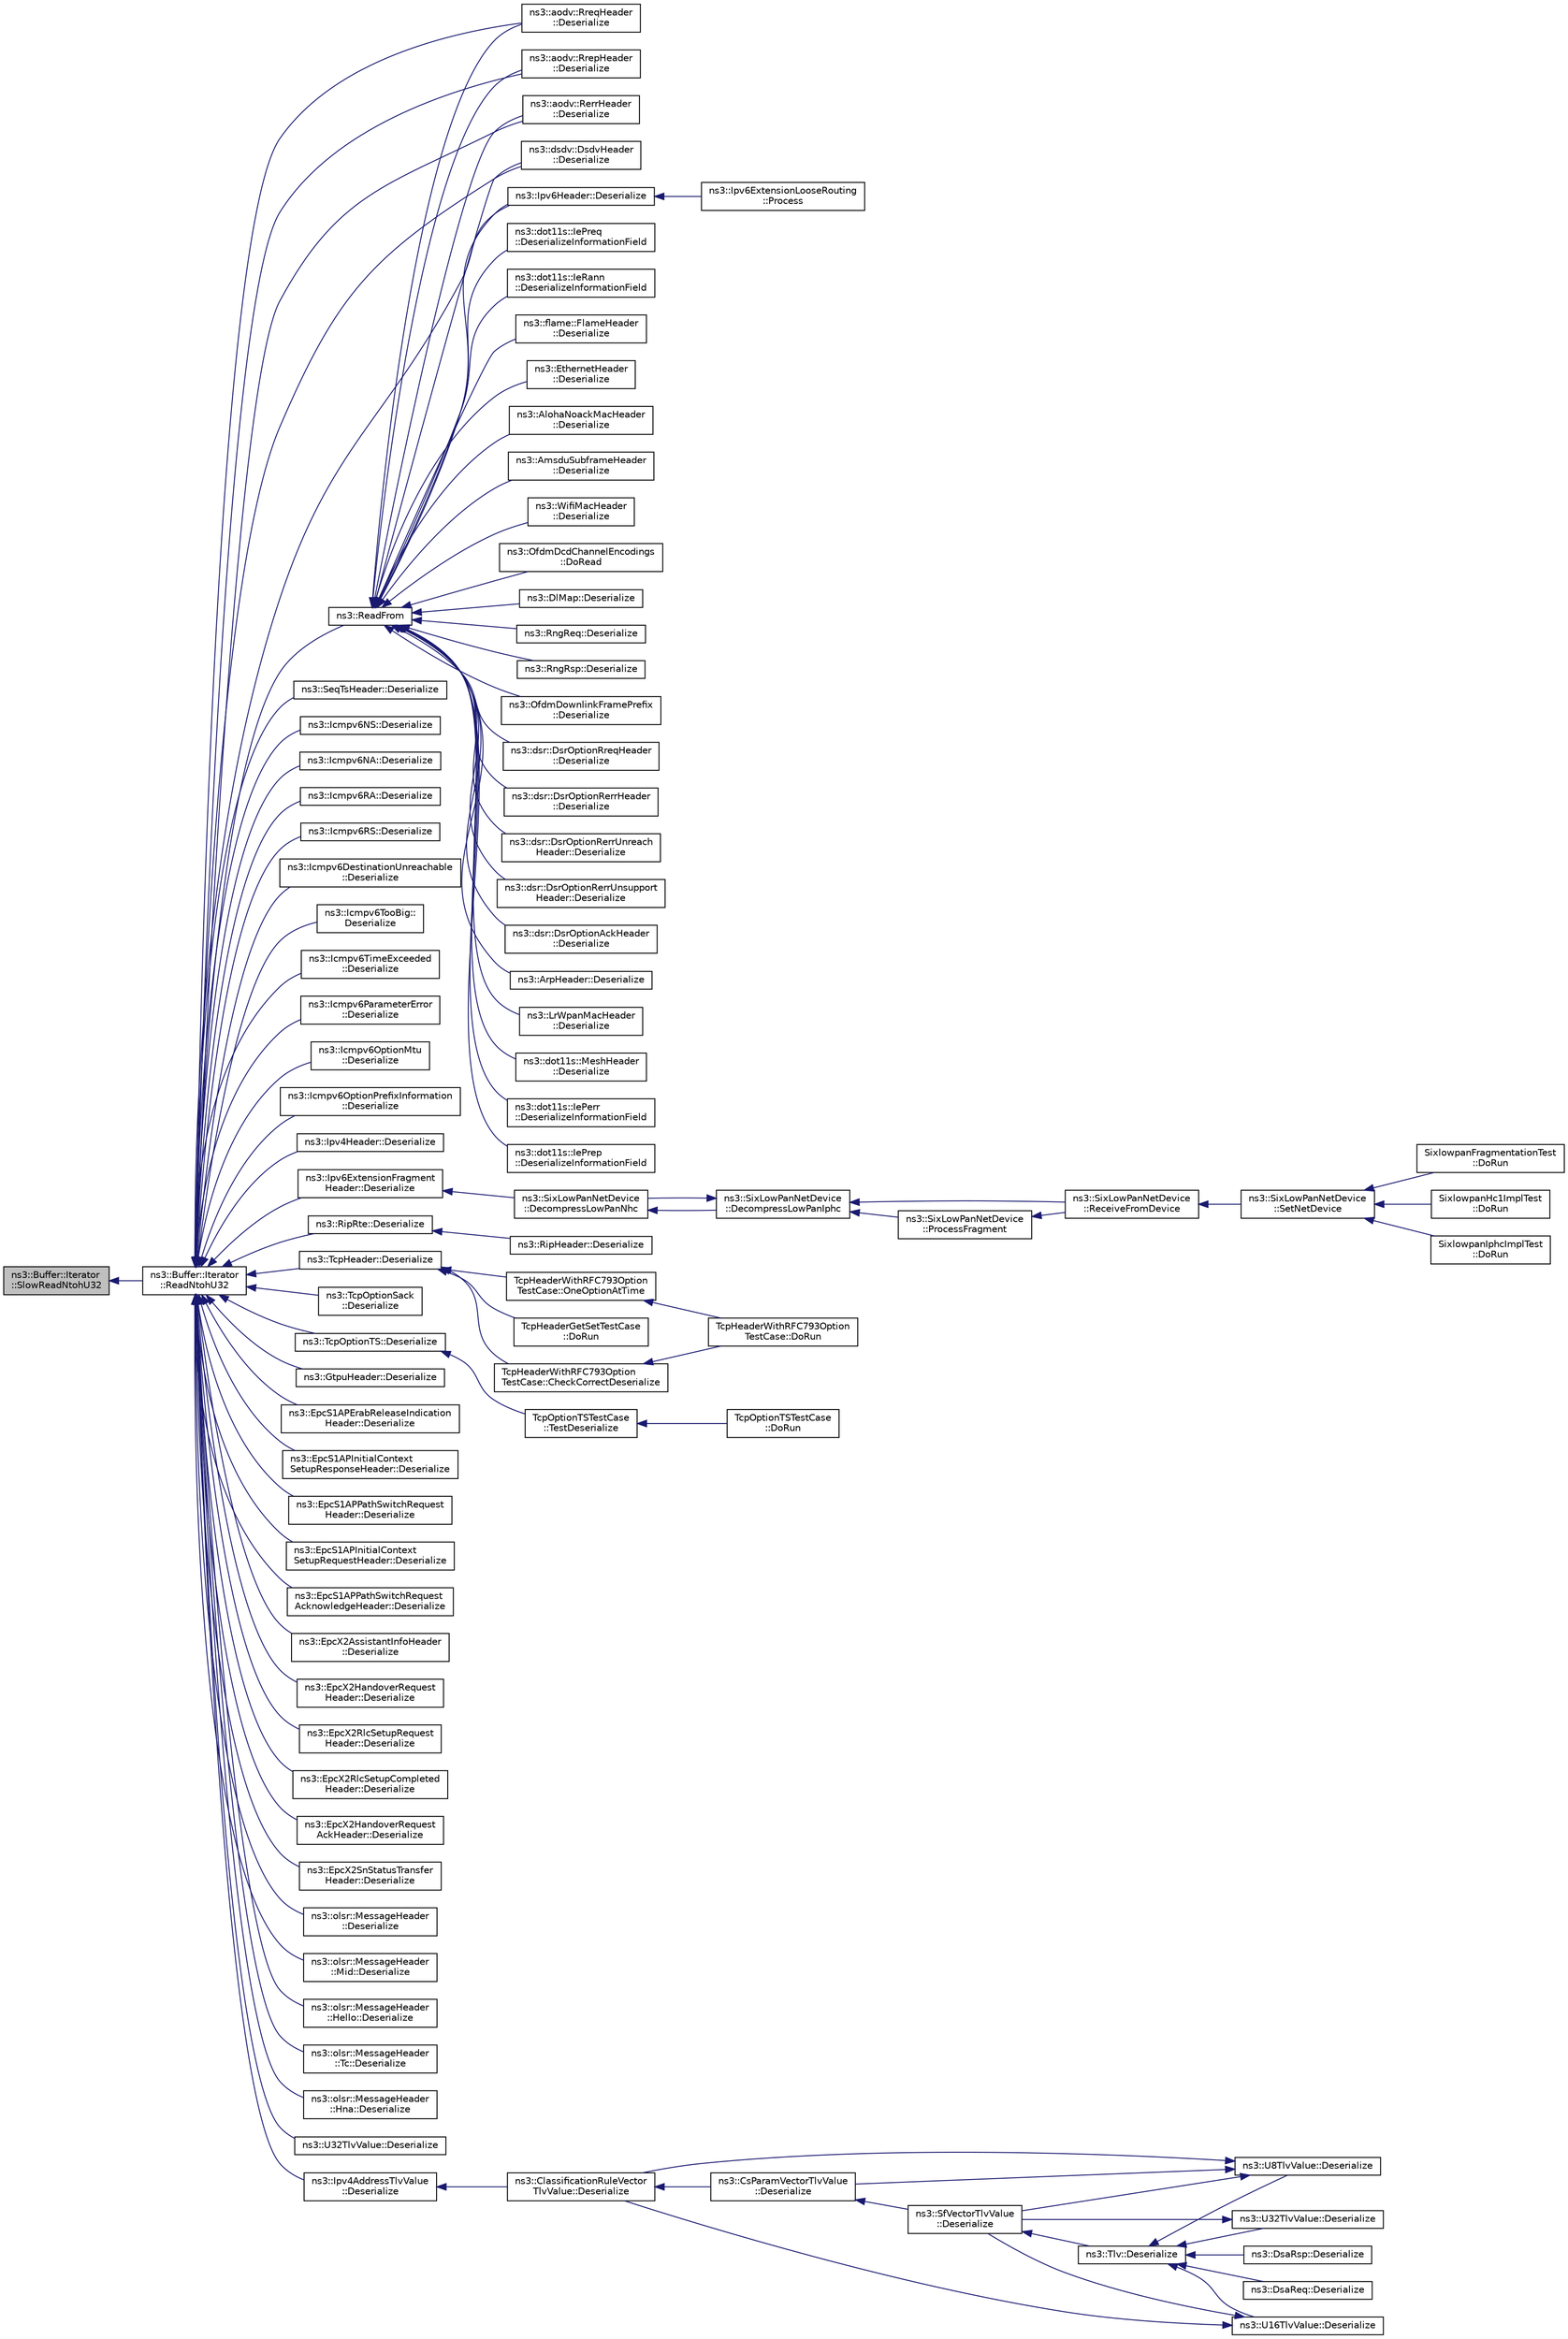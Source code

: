 digraph "ns3::Buffer::Iterator::SlowReadNtohU32"
{
  edge [fontname="Helvetica",fontsize="10",labelfontname="Helvetica",labelfontsize="10"];
  node [fontname="Helvetica",fontsize="10",shape=record];
  rankdir="LR";
  Node1 [label="ns3::Buffer::Iterator\l::SlowReadNtohU32",height=0.2,width=0.4,color="black", fillcolor="grey75", style="filled", fontcolor="black"];
  Node1 -> Node2 [dir="back",color="midnightblue",fontsize="10",style="solid"];
  Node2 [label="ns3::Buffer::Iterator\l::ReadNtohU32",height=0.2,width=0.4,color="black", fillcolor="white", style="filled",URL="$d0/daf/classns3_1_1Buffer_1_1Iterator.html#af6873e0c53e5338902802dedff2159d1"];
  Node2 -> Node3 [dir="back",color="midnightblue",fontsize="10",style="solid"];
  Node3 [label="ns3::aodv::RreqHeader\l::Deserialize",height=0.2,width=0.4,color="black", fillcolor="white", style="filled",URL="$db/d7d/classns3_1_1aodv_1_1RreqHeader.html#a088f14d7f2fc75ee53fb03b689fc9443"];
  Node2 -> Node4 [dir="back",color="midnightblue",fontsize="10",style="solid"];
  Node4 [label="ns3::aodv::RrepHeader\l::Deserialize",height=0.2,width=0.4,color="black", fillcolor="white", style="filled",URL="$df/d54/classns3_1_1aodv_1_1RrepHeader.html#a04a25ec636230a30d39bff020569f129"];
  Node2 -> Node5 [dir="back",color="midnightblue",fontsize="10",style="solid"];
  Node5 [label="ns3::aodv::RerrHeader\l::Deserialize",height=0.2,width=0.4,color="black", fillcolor="white", style="filled",URL="$d2/df8/classns3_1_1aodv_1_1RerrHeader.html#a6b1816ffe9a9cc9d4f4eb57f25780472"];
  Node2 -> Node6 [dir="back",color="midnightblue",fontsize="10",style="solid"];
  Node6 [label="ns3::SeqTsHeader::Deserialize",height=0.2,width=0.4,color="black", fillcolor="white", style="filled",URL="$d7/dd7/classns3_1_1SeqTsHeader.html#a55ebbed99d0f5ef379248bdca5849476"];
  Node2 -> Node7 [dir="back",color="midnightblue",fontsize="10",style="solid"];
  Node7 [label="ns3::dsdv::DsdvHeader\l::Deserialize",height=0.2,width=0.4,color="black", fillcolor="white", style="filled",URL="$d0/db8/classns3_1_1dsdv_1_1DsdvHeader.html#a63c2b107d15967539e0e2b9f129efbbb"];
  Node2 -> Node8 [dir="back",color="midnightblue",fontsize="10",style="solid"];
  Node8 [label="ns3::Icmpv6NS::Deserialize",height=0.2,width=0.4,color="black", fillcolor="white", style="filled",URL="$d7/da5/classns3_1_1Icmpv6NS.html#aa2fa4464ead95a030997d55f1f023dc0",tooltip="Deserialize the packet. "];
  Node2 -> Node9 [dir="back",color="midnightblue",fontsize="10",style="solid"];
  Node9 [label="ns3::Icmpv6NA::Deserialize",height=0.2,width=0.4,color="black", fillcolor="white", style="filled",URL="$d2/de8/classns3_1_1Icmpv6NA.html#ade6ada5c42f4342a466139d75699718b",tooltip="Deserialize the packet. "];
  Node2 -> Node10 [dir="back",color="midnightblue",fontsize="10",style="solid"];
  Node10 [label="ns3::Icmpv6RA::Deserialize",height=0.2,width=0.4,color="black", fillcolor="white", style="filled",URL="$da/d73/classns3_1_1Icmpv6RA.html#a91908412f051db52bd63b7a0d01c1117",tooltip="Deserialize the packet. "];
  Node2 -> Node11 [dir="back",color="midnightblue",fontsize="10",style="solid"];
  Node11 [label="ns3::Icmpv6RS::Deserialize",height=0.2,width=0.4,color="black", fillcolor="white", style="filled",URL="$da/d2f/classns3_1_1Icmpv6RS.html#a9b7bf06890d0aa82bc87bf70cf6181dd",tooltip="Deserialize the packet. "];
  Node2 -> Node12 [dir="back",color="midnightblue",fontsize="10",style="solid"];
  Node12 [label="ns3::Icmpv6DestinationUnreachable\l::Deserialize",height=0.2,width=0.4,color="black", fillcolor="white", style="filled",URL="$d1/deb/classns3_1_1Icmpv6DestinationUnreachable.html#aab4cce60f9e44ae3bdca60d7157c1cd1",tooltip="Deserialize the packet. "];
  Node2 -> Node13 [dir="back",color="midnightblue",fontsize="10",style="solid"];
  Node13 [label="ns3::Icmpv6TooBig::\lDeserialize",height=0.2,width=0.4,color="black", fillcolor="white", style="filled",URL="$d3/d1b/classns3_1_1Icmpv6TooBig.html#a2d0f077afd744d980a93fee1b5df93a4",tooltip="Deserialize the packet. "];
  Node2 -> Node14 [dir="back",color="midnightblue",fontsize="10",style="solid"];
  Node14 [label="ns3::Icmpv6TimeExceeded\l::Deserialize",height=0.2,width=0.4,color="black", fillcolor="white", style="filled",URL="$d5/db1/classns3_1_1Icmpv6TimeExceeded.html#aaa984e51f29224f2bddd776dae8154cf",tooltip="Deserialize the packet. "];
  Node2 -> Node15 [dir="back",color="midnightblue",fontsize="10",style="solid"];
  Node15 [label="ns3::Icmpv6ParameterError\l::Deserialize",height=0.2,width=0.4,color="black", fillcolor="white", style="filled",URL="$d8/dd7/classns3_1_1Icmpv6ParameterError.html#a9adc32f79c63175a9dde08e017746794",tooltip="Deserialize the packet. "];
  Node2 -> Node16 [dir="back",color="midnightblue",fontsize="10",style="solid"];
  Node16 [label="ns3::Icmpv6OptionMtu\l::Deserialize",height=0.2,width=0.4,color="black", fillcolor="white", style="filled",URL="$df/d6d/classns3_1_1Icmpv6OptionMtu.html#a047fb91d197554eeb1d3e56f8eb96912",tooltip="Deserialize the packet. "];
  Node2 -> Node17 [dir="back",color="midnightblue",fontsize="10",style="solid"];
  Node17 [label="ns3::Icmpv6OptionPrefixInformation\l::Deserialize",height=0.2,width=0.4,color="black", fillcolor="white", style="filled",URL="$d4/d74/classns3_1_1Icmpv6OptionPrefixInformation.html#a3b88da9dc8b4d1c75b4c89e8d7954f83",tooltip="Deserialize the packet. "];
  Node2 -> Node18 [dir="back",color="midnightblue",fontsize="10",style="solid"];
  Node18 [label="ns3::Ipv4Header::Deserialize",height=0.2,width=0.4,color="black", fillcolor="white", style="filled",URL="$d9/df1/classns3_1_1Ipv4Header.html#a4c079e939ba868855ba1fab9e1b0e987"];
  Node2 -> Node19 [dir="back",color="midnightblue",fontsize="10",style="solid"];
  Node19 [label="ns3::Ipv6ExtensionFragment\lHeader::Deserialize",height=0.2,width=0.4,color="black", fillcolor="white", style="filled",URL="$dc/dde/classns3_1_1Ipv6ExtensionFragmentHeader.html#ac665209cceae832687c23c0c664e5a5d",tooltip="Deserialize the packet. "];
  Node19 -> Node20 [dir="back",color="midnightblue",fontsize="10",style="solid"];
  Node20 [label="ns3::SixLowPanNetDevice\l::DecompressLowPanNhc",height=0.2,width=0.4,color="black", fillcolor="white", style="filled",URL="$d1/d2b/classns3_1_1SixLowPanNetDevice.html#af69701425fa2e02ab4a7fdcd1db99cc8",tooltip="Decompress the headers according to NHC compression. "];
  Node20 -> Node21 [dir="back",color="midnightblue",fontsize="10",style="solid"];
  Node21 [label="ns3::SixLowPanNetDevice\l::DecompressLowPanIphc",height=0.2,width=0.4,color="black", fillcolor="white", style="filled",URL="$d1/d2b/classns3_1_1SixLowPanNetDevice.html#ae861be68db1b554cc3e5ea5e263b12ed",tooltip="Decompress the headers according to IPHC compression. "];
  Node21 -> Node22 [dir="back",color="midnightblue",fontsize="10",style="solid"];
  Node22 [label="ns3::SixLowPanNetDevice\l::ReceiveFromDevice",height=0.2,width=0.4,color="black", fillcolor="white", style="filled",URL="$d1/d2b/classns3_1_1SixLowPanNetDevice.html#a35d31ab6c6270f1923ce5b0f77d582b6",tooltip="Receives all the packets from a NetDevice for further processing. "];
  Node22 -> Node23 [dir="back",color="midnightblue",fontsize="10",style="solid"];
  Node23 [label="ns3::SixLowPanNetDevice\l::SetNetDevice",height=0.2,width=0.4,color="black", fillcolor="white", style="filled",URL="$d1/d2b/classns3_1_1SixLowPanNetDevice.html#a81c74a5dc06e3fbad1a8b1c59d1f68fa",tooltip="Setup SixLowPan to be a proxy for the specified NetDevice. All the packets incoming and outgoing from..."];
  Node23 -> Node24 [dir="back",color="midnightblue",fontsize="10",style="solid"];
  Node24 [label="SixlowpanFragmentationTest\l::DoRun",height=0.2,width=0.4,color="black", fillcolor="white", style="filled",URL="$df/dc3/classSixlowpanFragmentationTest.html#ae85beebff8e7d4f8c1e108beb17df274",tooltip="Implementation to actually run this TestCase. "];
  Node23 -> Node25 [dir="back",color="midnightblue",fontsize="10",style="solid"];
  Node25 [label="SixlowpanHc1ImplTest\l::DoRun",height=0.2,width=0.4,color="black", fillcolor="white", style="filled",URL="$dc/d9d/classSixlowpanHc1ImplTest.html#aa79a7268da3494e740b28d19c4ec734c",tooltip="Implementation to actually run this TestCase. "];
  Node23 -> Node26 [dir="back",color="midnightblue",fontsize="10",style="solid"];
  Node26 [label="SixlowpanIphcImplTest\l::DoRun",height=0.2,width=0.4,color="black", fillcolor="white", style="filled",URL="$d7/dd2/classSixlowpanIphcImplTest.html#a9fb0641fca5f024ac67c07510f418c02",tooltip="Implementation to actually run this TestCase. "];
  Node21 -> Node20 [dir="back",color="midnightblue",fontsize="10",style="solid"];
  Node21 -> Node27 [dir="back",color="midnightblue",fontsize="10",style="solid"];
  Node27 [label="ns3::SixLowPanNetDevice\l::ProcessFragment",height=0.2,width=0.4,color="black", fillcolor="white", style="filled",URL="$d1/d2b/classns3_1_1SixLowPanNetDevice.html#a8ae23f88e38059a0096bf87e58007240",tooltip="Process a packet fragment. "];
  Node27 -> Node22 [dir="back",color="midnightblue",fontsize="10",style="solid"];
  Node2 -> Node28 [dir="back",color="midnightblue",fontsize="10",style="solid"];
  Node28 [label="ns3::Ipv6Header::Deserialize",height=0.2,width=0.4,color="black", fillcolor="white", style="filled",URL="$d8/d5d/classns3_1_1Ipv6Header.html#ad444d49877468f76bbc9ab1b50e9dd02",tooltip="Deserialize the packet. "];
  Node28 -> Node29 [dir="back",color="midnightblue",fontsize="10",style="solid"];
  Node29 [label="ns3::Ipv6ExtensionLooseRouting\l::Process",height=0.2,width=0.4,color="black", fillcolor="white", style="filled",URL="$df/d36/classns3_1_1Ipv6ExtensionLooseRouting.html#ab73c109952d780d1eb52c2f7c144e546",tooltip="Process method Called from Ipv6L3Protocol::Receive. "];
  Node2 -> Node30 [dir="back",color="midnightblue",fontsize="10",style="solid"];
  Node30 [label="ns3::RipRte::Deserialize",height=0.2,width=0.4,color="black", fillcolor="white", style="filled",URL="$db/dfe/classns3_1_1RipRte.html#ac70616e33289e12cd548b28cf8957c58",tooltip="Deserialize the packet. "];
  Node30 -> Node31 [dir="back",color="midnightblue",fontsize="10",style="solid"];
  Node31 [label="ns3::RipHeader::Deserialize",height=0.2,width=0.4,color="black", fillcolor="white", style="filled",URL="$d2/d41/classns3_1_1RipHeader.html#a92e568c6119343ba9ec17f9aff5c5167",tooltip="Deserialize the packet. "];
  Node2 -> Node32 [dir="back",color="midnightblue",fontsize="10",style="solid"];
  Node32 [label="ns3::TcpHeader::Deserialize",height=0.2,width=0.4,color="black", fillcolor="white", style="filled",URL="$d0/d46/classns3_1_1TcpHeader.html#ac9ebbec6f00c4d7d040c1d68dbe8c793"];
  Node32 -> Node33 [dir="back",color="midnightblue",fontsize="10",style="solid"];
  Node33 [label="TcpHeaderGetSetTestCase\l::DoRun",height=0.2,width=0.4,color="black", fillcolor="white", style="filled",URL="$d0/d33/classTcpHeaderGetSetTestCase.html#ae5c6a3e802b8648d197d5a22509acf49",tooltip="Implementation to actually run this TestCase. "];
  Node32 -> Node34 [dir="back",color="midnightblue",fontsize="10",style="solid"];
  Node34 [label="TcpHeaderWithRFC793Option\lTestCase::CheckCorrectDeserialize",height=0.2,width=0.4,color="black", fillcolor="white", style="filled",URL="$d6/d39/classTcpHeaderWithRFC793OptionTestCase.html#ad8478f3d6d33caa92f933389f8d8419b",tooltip="Check the correct header deserialization. "];
  Node34 -> Node35 [dir="back",color="midnightblue",fontsize="10",style="solid"];
  Node35 [label="TcpHeaderWithRFC793Option\lTestCase::DoRun",height=0.2,width=0.4,color="black", fillcolor="white", style="filled",URL="$d6/d39/classTcpHeaderWithRFC793OptionTestCase.html#a52dc5f29802269d2d160f897a7933406",tooltip="Implementation to actually run this TestCase. "];
  Node32 -> Node36 [dir="back",color="midnightblue",fontsize="10",style="solid"];
  Node36 [label="TcpHeaderWithRFC793Option\lTestCase::OneOptionAtTime",height=0.2,width=0.4,color="black", fillcolor="white", style="filled",URL="$d6/d39/classTcpHeaderWithRFC793OptionTestCase.html#a4f736353f198886b49418a84756e48de",tooltip="Check an header with only one kind of option. "];
  Node36 -> Node35 [dir="back",color="midnightblue",fontsize="10",style="solid"];
  Node2 -> Node37 [dir="back",color="midnightblue",fontsize="10",style="solid"];
  Node37 [label="ns3::TcpOptionSack\l::Deserialize",height=0.2,width=0.4,color="black", fillcolor="white", style="filled",URL="$d3/d3d/classns3_1_1TcpOptionSack.html#a8bc60b729045eb21b194d9ead50418e9",tooltip="Deserialize the Option from a buffer iterator. "];
  Node2 -> Node38 [dir="back",color="midnightblue",fontsize="10",style="solid"];
  Node38 [label="ns3::TcpOptionTS::Deserialize",height=0.2,width=0.4,color="black", fillcolor="white", style="filled",URL="$d0/dbe/classns3_1_1TcpOptionTS.html#ae71464d31dff111b7bb6bf3bd0bd43b3",tooltip="Deserialize the Option from a buffer iterator. "];
  Node38 -> Node39 [dir="back",color="midnightblue",fontsize="10",style="solid"];
  Node39 [label="TcpOptionTSTestCase\l::TestDeserialize",height=0.2,width=0.4,color="black", fillcolor="white", style="filled",URL="$d9/d80/classTcpOptionTSTestCase.html#aadd81683ca04ef16306e8571c67dcf65",tooltip="Deserialization test. "];
  Node39 -> Node40 [dir="back",color="midnightblue",fontsize="10",style="solid"];
  Node40 [label="TcpOptionTSTestCase\l::DoRun",height=0.2,width=0.4,color="black", fillcolor="white", style="filled",URL="$d9/d80/classTcpOptionTSTestCase.html#a53011c31faadadd5da00292ee7544b35",tooltip="Implementation to actually run this TestCase. "];
  Node2 -> Node41 [dir="back",color="midnightblue",fontsize="10",style="solid"];
  Node41 [label="ns3::GtpuHeader::Deserialize",height=0.2,width=0.4,color="black", fillcolor="white", style="filled",URL="$da/dd7/classns3_1_1GtpuHeader.html#a596afe8b38ef02b724ea20bd98733c1a"];
  Node2 -> Node42 [dir="back",color="midnightblue",fontsize="10",style="solid"];
  Node42 [label="ns3::EpcS1APErabReleaseIndication\lHeader::Deserialize",height=0.2,width=0.4,color="black", fillcolor="white", style="filled",URL="$dc/dd0/classns3_1_1EpcS1APErabReleaseIndicationHeader.html#a36372fbdcd57de3a3f7ee8c5e3269021"];
  Node2 -> Node43 [dir="back",color="midnightblue",fontsize="10",style="solid"];
  Node43 [label="ns3::EpcS1APInitialContext\lSetupResponseHeader::Deserialize",height=0.2,width=0.4,color="black", fillcolor="white", style="filled",URL="$d0/de4/classns3_1_1EpcS1APInitialContextSetupResponseHeader.html#a75dba269a5c42762f530a7d731a77a15"];
  Node2 -> Node44 [dir="back",color="midnightblue",fontsize="10",style="solid"];
  Node44 [label="ns3::EpcS1APPathSwitchRequest\lHeader::Deserialize",height=0.2,width=0.4,color="black", fillcolor="white", style="filled",URL="$d1/dc9/classns3_1_1EpcS1APPathSwitchRequestHeader.html#a700df028f1953037b8243c2d9e6ba604"];
  Node2 -> Node45 [dir="back",color="midnightblue",fontsize="10",style="solid"];
  Node45 [label="ns3::EpcS1APInitialContext\lSetupRequestHeader::Deserialize",height=0.2,width=0.4,color="black", fillcolor="white", style="filled",URL="$de/d31/classns3_1_1EpcS1APInitialContextSetupRequestHeader.html#ae21622e00ebb8de41588e2798a76da9b"];
  Node2 -> Node46 [dir="back",color="midnightblue",fontsize="10",style="solid"];
  Node46 [label="ns3::EpcS1APPathSwitchRequest\lAcknowledgeHeader::Deserialize",height=0.2,width=0.4,color="black", fillcolor="white", style="filled",URL="$d0/d37/classns3_1_1EpcS1APPathSwitchRequestAcknowledgeHeader.html#ab487b927de1ce730d417cbc878b6ec6c"];
  Node2 -> Node47 [dir="back",color="midnightblue",fontsize="10",style="solid"];
  Node47 [label="ns3::EpcX2AssistantInfoHeader\l::Deserialize",height=0.2,width=0.4,color="black", fillcolor="white", style="filled",URL="$dc/da7/classns3_1_1EpcX2AssistantInfoHeader.html#af56c3034b3963ab2c7bb7e0303761998"];
  Node2 -> Node48 [dir="back",color="midnightblue",fontsize="10",style="solid"];
  Node48 [label="ns3::EpcX2HandoverRequest\lHeader::Deserialize",height=0.2,width=0.4,color="black", fillcolor="white", style="filled",URL="$d7/db8/classns3_1_1EpcX2HandoverRequestHeader.html#ab7fe92cfc44a8726ea13dcd87c94ad45"];
  Node2 -> Node49 [dir="back",color="midnightblue",fontsize="10",style="solid"];
  Node49 [label="ns3::EpcX2RlcSetupRequest\lHeader::Deserialize",height=0.2,width=0.4,color="black", fillcolor="white", style="filled",URL="$d6/d69/classns3_1_1EpcX2RlcSetupRequestHeader.html#ab64b80db08357eeb22e736e43a4cc354"];
  Node2 -> Node50 [dir="back",color="midnightblue",fontsize="10",style="solid"];
  Node50 [label="ns3::EpcX2RlcSetupCompleted\lHeader::Deserialize",height=0.2,width=0.4,color="black", fillcolor="white", style="filled",URL="$d1/d9e/classns3_1_1EpcX2RlcSetupCompletedHeader.html#a5783e770215cc2853cd660b8384cf03a"];
  Node2 -> Node51 [dir="back",color="midnightblue",fontsize="10",style="solid"];
  Node51 [label="ns3::EpcX2HandoverRequest\lAckHeader::Deserialize",height=0.2,width=0.4,color="black", fillcolor="white", style="filled",URL="$d7/d92/classns3_1_1EpcX2HandoverRequestAckHeader.html#afe8f61bd8a812f1bf6ab20706c409923"];
  Node2 -> Node52 [dir="back",color="midnightblue",fontsize="10",style="solid"];
  Node52 [label="ns3::EpcX2SnStatusTransfer\lHeader::Deserialize",height=0.2,width=0.4,color="black", fillcolor="white", style="filled",URL="$db/df6/classns3_1_1EpcX2SnStatusTransferHeader.html#a87cc0d726797ffc1264b65a5903ab668"];
  Node2 -> Node53 [dir="back",color="midnightblue",fontsize="10",style="solid"];
  Node53 [label="ns3::ReadFrom",height=0.2,width=0.4,color="black", fillcolor="white", style="filled",URL="$d7/d2e/namespacens3.html#aeeba9f1570f031f9e401f76f51943805",tooltip="Read an Ipv4Address from a Buffer. "];
  Node53 -> Node3 [dir="back",color="midnightblue",fontsize="10",style="solid"];
  Node53 -> Node4 [dir="back",color="midnightblue",fontsize="10",style="solid"];
  Node53 -> Node5 [dir="back",color="midnightblue",fontsize="10",style="solid"];
  Node53 -> Node7 [dir="back",color="midnightblue",fontsize="10",style="solid"];
  Node53 -> Node54 [dir="back",color="midnightblue",fontsize="10",style="solid"];
  Node54 [label="ns3::dsr::DsrOptionRreqHeader\l::Deserialize",height=0.2,width=0.4,color="black", fillcolor="white", style="filled",URL="$d9/d21/classns3_1_1dsr_1_1DsrOptionRreqHeader.html#a7cf6a4240408c554fe4ca6ea9b266651",tooltip="Deserialize the packet. "];
  Node53 -> Node55 [dir="back",color="midnightblue",fontsize="10",style="solid"];
  Node55 [label="ns3::dsr::DsrOptionRerrHeader\l::Deserialize",height=0.2,width=0.4,color="black", fillcolor="white", style="filled",URL="$d6/d26/classns3_1_1dsr_1_1DsrOptionRerrHeader.html#ab8bc84d5e10a371524ed37035db5dbec",tooltip="Deserialize the packet. "];
  Node53 -> Node56 [dir="back",color="midnightblue",fontsize="10",style="solid"];
  Node56 [label="ns3::dsr::DsrOptionRerrUnreach\lHeader::Deserialize",height=0.2,width=0.4,color="black", fillcolor="white", style="filled",URL="$d0/d90/classns3_1_1dsr_1_1DsrOptionRerrUnreachHeader.html#ab6cda2c6108b5a5076941b7f541ef320",tooltip="Deserialize the packet. "];
  Node53 -> Node57 [dir="back",color="midnightblue",fontsize="10",style="solid"];
  Node57 [label="ns3::dsr::DsrOptionRerrUnsupport\lHeader::Deserialize",height=0.2,width=0.4,color="black", fillcolor="white", style="filled",URL="$db/df8/classns3_1_1dsr_1_1DsrOptionRerrUnsupportHeader.html#ad568e52cacee0c67a43338e8838806a5",tooltip="Deserialize the packet. "];
  Node53 -> Node58 [dir="back",color="midnightblue",fontsize="10",style="solid"];
  Node58 [label="ns3::dsr::DsrOptionAckHeader\l::Deserialize",height=0.2,width=0.4,color="black", fillcolor="white", style="filled",URL="$db/d30/classns3_1_1dsr_1_1DsrOptionAckHeader.html#a0c7f637f03ac2f48cfabfd8f18671a39",tooltip="Deserialize the packet. "];
  Node53 -> Node59 [dir="back",color="midnightblue",fontsize="10",style="solid"];
  Node59 [label="ns3::ArpHeader::Deserialize",height=0.2,width=0.4,color="black", fillcolor="white", style="filled",URL="$db/d42/classns3_1_1ArpHeader.html#ac4ac02b6ff4125d41dfe52593f23718d"];
  Node53 -> Node28 [dir="back",color="midnightblue",fontsize="10",style="solid"];
  Node53 -> Node60 [dir="back",color="midnightblue",fontsize="10",style="solid"];
  Node60 [label="ns3::LrWpanMacHeader\l::Deserialize",height=0.2,width=0.4,color="black", fillcolor="white", style="filled",URL="$d8/db7/classns3_1_1LrWpanMacHeader.html#aab33c3f99445389aba5e08b45189c873"];
  Node53 -> Node61 [dir="back",color="midnightblue",fontsize="10",style="solid"];
  Node61 [label="ns3::dot11s::MeshHeader\l::Deserialize",height=0.2,width=0.4,color="black", fillcolor="white", style="filled",URL="$d2/de1/classns3_1_1dot11s_1_1MeshHeader.html#ae1d5bb8426d5bb59885db11f699f436c"];
  Node53 -> Node62 [dir="back",color="midnightblue",fontsize="10",style="solid"];
  Node62 [label="ns3::dot11s::IePerr\l::DeserializeInformationField",height=0.2,width=0.4,color="black", fillcolor="white", style="filled",URL="$d0/d39/classns3_1_1dot11s_1_1IePerr.html#a1fbb240ad4b0dfc2a7b93b917016cc88"];
  Node53 -> Node63 [dir="back",color="midnightblue",fontsize="10",style="solid"];
  Node63 [label="ns3::dot11s::IePrep\l::DeserializeInformationField",height=0.2,width=0.4,color="black", fillcolor="white", style="filled",URL="$d9/d1f/classns3_1_1dot11s_1_1IePrep.html#a08947daf4588697d23cb60c8fe7b765a"];
  Node53 -> Node64 [dir="back",color="midnightblue",fontsize="10",style="solid"];
  Node64 [label="ns3::dot11s::IePreq\l::DeserializeInformationField",height=0.2,width=0.4,color="black", fillcolor="white", style="filled",URL="$da/d9b/classns3_1_1dot11s_1_1IePreq.html#a74e347ed4ea479edd313986c89ba33d2"];
  Node53 -> Node65 [dir="back",color="midnightblue",fontsize="10",style="solid"];
  Node65 [label="ns3::dot11s::IeRann\l::DeserializeInformationField",height=0.2,width=0.4,color="black", fillcolor="white", style="filled",URL="$d8/d82/classns3_1_1dot11s_1_1IeRann.html#a5561ca960fd8728857042b0ccb8dc6eb"];
  Node53 -> Node66 [dir="back",color="midnightblue",fontsize="10",style="solid"];
  Node66 [label="ns3::flame::FlameHeader\l::Deserialize",height=0.2,width=0.4,color="black", fillcolor="white", style="filled",URL="$d5/dcd/classns3_1_1flame_1_1FlameHeader.html#ada911cbb255eb829e842812dce4b2fc7"];
  Node53 -> Node67 [dir="back",color="midnightblue",fontsize="10",style="solid"];
  Node67 [label="ns3::EthernetHeader\l::Deserialize",height=0.2,width=0.4,color="black", fillcolor="white", style="filled",URL="$d3/d9a/classns3_1_1EthernetHeader.html#a2bcb7450f96588a8a1bb6ca132184424"];
  Node53 -> Node68 [dir="back",color="midnightblue",fontsize="10",style="solid"];
  Node68 [label="ns3::AlohaNoackMacHeader\l::Deserialize",height=0.2,width=0.4,color="black", fillcolor="white", style="filled",URL="$dc/d4b/classns3_1_1AlohaNoackMacHeader.html#a5a244ff094c5a2d56869e3a9f0553463"];
  Node53 -> Node69 [dir="back",color="midnightblue",fontsize="10",style="solid"];
  Node69 [label="ns3::AmsduSubframeHeader\l::Deserialize",height=0.2,width=0.4,color="black", fillcolor="white", style="filled",URL="$d2/dfd/classns3_1_1AmsduSubframeHeader.html#a9b093c3b2ef78c73c62b9497f35809e2"];
  Node53 -> Node70 [dir="back",color="midnightblue",fontsize="10",style="solid"];
  Node70 [label="ns3::WifiMacHeader\l::Deserialize",height=0.2,width=0.4,color="black", fillcolor="white", style="filled",URL="$d2/d9b/classns3_1_1WifiMacHeader.html#a90d4600f2911842469f6dad74cbd17e0"];
  Node53 -> Node71 [dir="back",color="midnightblue",fontsize="10",style="solid"];
  Node71 [label="ns3::OfdmDcdChannelEncodings\l::DoRead",height=0.2,width=0.4,color="black", fillcolor="white", style="filled",URL="$dc/dc3/classns3_1_1OfdmDcdChannelEncodings.html#aeb468bf3215d835d6a8407d5d306c3ae"];
  Node53 -> Node72 [dir="back",color="midnightblue",fontsize="10",style="solid"];
  Node72 [label="ns3::DlMap::Deserialize",height=0.2,width=0.4,color="black", fillcolor="white", style="filled",URL="$d6/d59/classns3_1_1DlMap.html#a32304809baa42509928e641226100b98"];
  Node53 -> Node73 [dir="back",color="midnightblue",fontsize="10",style="solid"];
  Node73 [label="ns3::RngReq::Deserialize",height=0.2,width=0.4,color="black", fillcolor="white", style="filled",URL="$d9/d81/classns3_1_1RngReq.html#ae7a6403ad1dfb0463182916ff9da486d"];
  Node53 -> Node74 [dir="back",color="midnightblue",fontsize="10",style="solid"];
  Node74 [label="ns3::RngRsp::Deserialize",height=0.2,width=0.4,color="black", fillcolor="white", style="filled",URL="$d5/d34/classns3_1_1RngRsp.html#a1444784acf694f3d67246fc664e79496"];
  Node53 -> Node75 [dir="back",color="midnightblue",fontsize="10",style="solid"];
  Node75 [label="ns3::OfdmDownlinkFramePrefix\l::Deserialize",height=0.2,width=0.4,color="black", fillcolor="white", style="filled",URL="$d2/d19/classns3_1_1OfdmDownlinkFramePrefix.html#af73288c0b2ca162f5006cfc44b27e762"];
  Node2 -> Node76 [dir="back",color="midnightblue",fontsize="10",style="solid"];
  Node76 [label="ns3::olsr::MessageHeader\l::Deserialize",height=0.2,width=0.4,color="black", fillcolor="white", style="filled",URL="$d3/db7/classns3_1_1olsr_1_1MessageHeader.html#ac3fa2b5b9a6798201634c494d6c44244"];
  Node2 -> Node77 [dir="back",color="midnightblue",fontsize="10",style="solid"];
  Node77 [label="ns3::olsr::MessageHeader\l::Mid::Deserialize",height=0.2,width=0.4,color="black", fillcolor="white", style="filled",URL="$d3/d3d/structns3_1_1olsr_1_1MessageHeader_1_1Mid.html#aedc7c6336a7552477f77c3ade8f68b5c"];
  Node2 -> Node78 [dir="back",color="midnightblue",fontsize="10",style="solid"];
  Node78 [label="ns3::olsr::MessageHeader\l::Hello::Deserialize",height=0.2,width=0.4,color="black", fillcolor="white", style="filled",URL="$d5/d9d/structns3_1_1olsr_1_1MessageHeader_1_1Hello.html#a500cb55e5f8de7afc7bece2a0237e090"];
  Node2 -> Node79 [dir="back",color="midnightblue",fontsize="10",style="solid"];
  Node79 [label="ns3::olsr::MessageHeader\l::Tc::Deserialize",height=0.2,width=0.4,color="black", fillcolor="white", style="filled",URL="$df/d40/structns3_1_1olsr_1_1MessageHeader_1_1Tc.html#adbdd723f030f40d3978966f6f985a7be"];
  Node2 -> Node80 [dir="back",color="midnightblue",fontsize="10",style="solid"];
  Node80 [label="ns3::olsr::MessageHeader\l::Hna::Deserialize",height=0.2,width=0.4,color="black", fillcolor="white", style="filled",URL="$d4/dbd/structns3_1_1olsr_1_1MessageHeader_1_1Hna.html#a2433b9be3fa333d728193de36bc87334"];
  Node2 -> Node81 [dir="back",color="midnightblue",fontsize="10",style="solid"];
  Node81 [label="ns3::U32TlvValue::Deserialize",height=0.2,width=0.4,color="black", fillcolor="white", style="filled",URL="$d4/dc0/classns3_1_1U32TlvValue.html#a9383e60a1109b6a4bb0dd498b7fb83c6"];
  Node2 -> Node82 [dir="back",color="midnightblue",fontsize="10",style="solid"];
  Node82 [label="ns3::Ipv4AddressTlvValue\l::Deserialize",height=0.2,width=0.4,color="black", fillcolor="white", style="filled",URL="$db/d0f/classns3_1_1Ipv4AddressTlvValue.html#a35e898da16a8767511dc69bad82b7ba9"];
  Node82 -> Node83 [dir="back",color="midnightblue",fontsize="10",style="solid"];
  Node83 [label="ns3::ClassificationRuleVector\lTlvValue::Deserialize",height=0.2,width=0.4,color="black", fillcolor="white", style="filled",URL="$d2/dc5/classns3_1_1ClassificationRuleVectorTlvValue.html#adb71f8c6a4456630500606bdacffd8c5"];
  Node83 -> Node84 [dir="back",color="midnightblue",fontsize="10",style="solid"];
  Node84 [label="ns3::CsParamVectorTlvValue\l::Deserialize",height=0.2,width=0.4,color="black", fillcolor="white", style="filled",URL="$df/d32/classns3_1_1CsParamVectorTlvValue.html#aac92059eae88c45aa6753737e9e768b8"];
  Node84 -> Node85 [dir="back",color="midnightblue",fontsize="10",style="solid"];
  Node85 [label="ns3::SfVectorTlvValue\l::Deserialize",height=0.2,width=0.4,color="black", fillcolor="white", style="filled",URL="$d5/dd8/classns3_1_1SfVectorTlvValue.html#afc34c4c61724940c485be32168137ac9"];
  Node85 -> Node86 [dir="back",color="midnightblue",fontsize="10",style="solid"];
  Node86 [label="ns3::Tlv::Deserialize",height=0.2,width=0.4,color="black", fillcolor="white", style="filled",URL="$d1/d1e/classns3_1_1Tlv.html#ab7f78a79bda165414feb774daf217fc2"];
  Node86 -> Node87 [dir="back",color="midnightblue",fontsize="10",style="solid"];
  Node87 [label="ns3::DsaReq::Deserialize",height=0.2,width=0.4,color="black", fillcolor="white", style="filled",URL="$d9/ddb/classns3_1_1DsaReq.html#ac18b85e52155990af188369c18a162b5"];
  Node86 -> Node88 [dir="back",color="midnightblue",fontsize="10",style="solid"];
  Node88 [label="ns3::DsaRsp::Deserialize",height=0.2,width=0.4,color="black", fillcolor="white", style="filled",URL="$d0/d5d/classns3_1_1DsaRsp.html#a753b7a45c528a85350355733615535e3"];
  Node86 -> Node89 [dir="back",color="midnightblue",fontsize="10",style="solid"];
  Node89 [label="ns3::U8TlvValue::Deserialize",height=0.2,width=0.4,color="black", fillcolor="white", style="filled",URL="$d5/d29/classns3_1_1U8TlvValue.html#a24cd462e759d9384dfc50b595d8088bb"];
  Node89 -> Node85 [dir="back",color="midnightblue",fontsize="10",style="solid"];
  Node89 -> Node84 [dir="back",color="midnightblue",fontsize="10",style="solid"];
  Node89 -> Node83 [dir="back",color="midnightblue",fontsize="10",style="solid"];
  Node86 -> Node90 [dir="back",color="midnightblue",fontsize="10",style="solid"];
  Node90 [label="ns3::U16TlvValue::Deserialize",height=0.2,width=0.4,color="black", fillcolor="white", style="filled",URL="$d4/d2a/classns3_1_1U16TlvValue.html#a21b9ccc54f83f70bdf6ce449c0a5f63b"];
  Node90 -> Node85 [dir="back",color="midnightblue",fontsize="10",style="solid"];
  Node90 -> Node83 [dir="back",color="midnightblue",fontsize="10",style="solid"];
  Node86 -> Node91 [dir="back",color="midnightblue",fontsize="10",style="solid"];
  Node91 [label="ns3::U32TlvValue::Deserialize",height=0.2,width=0.4,color="black", fillcolor="white", style="filled",URL="$d4/dc0/classns3_1_1U32TlvValue.html#a7313258a457a2c251fb91d70533b2433"];
  Node91 -> Node85 [dir="back",color="midnightblue",fontsize="10",style="solid"];
}
